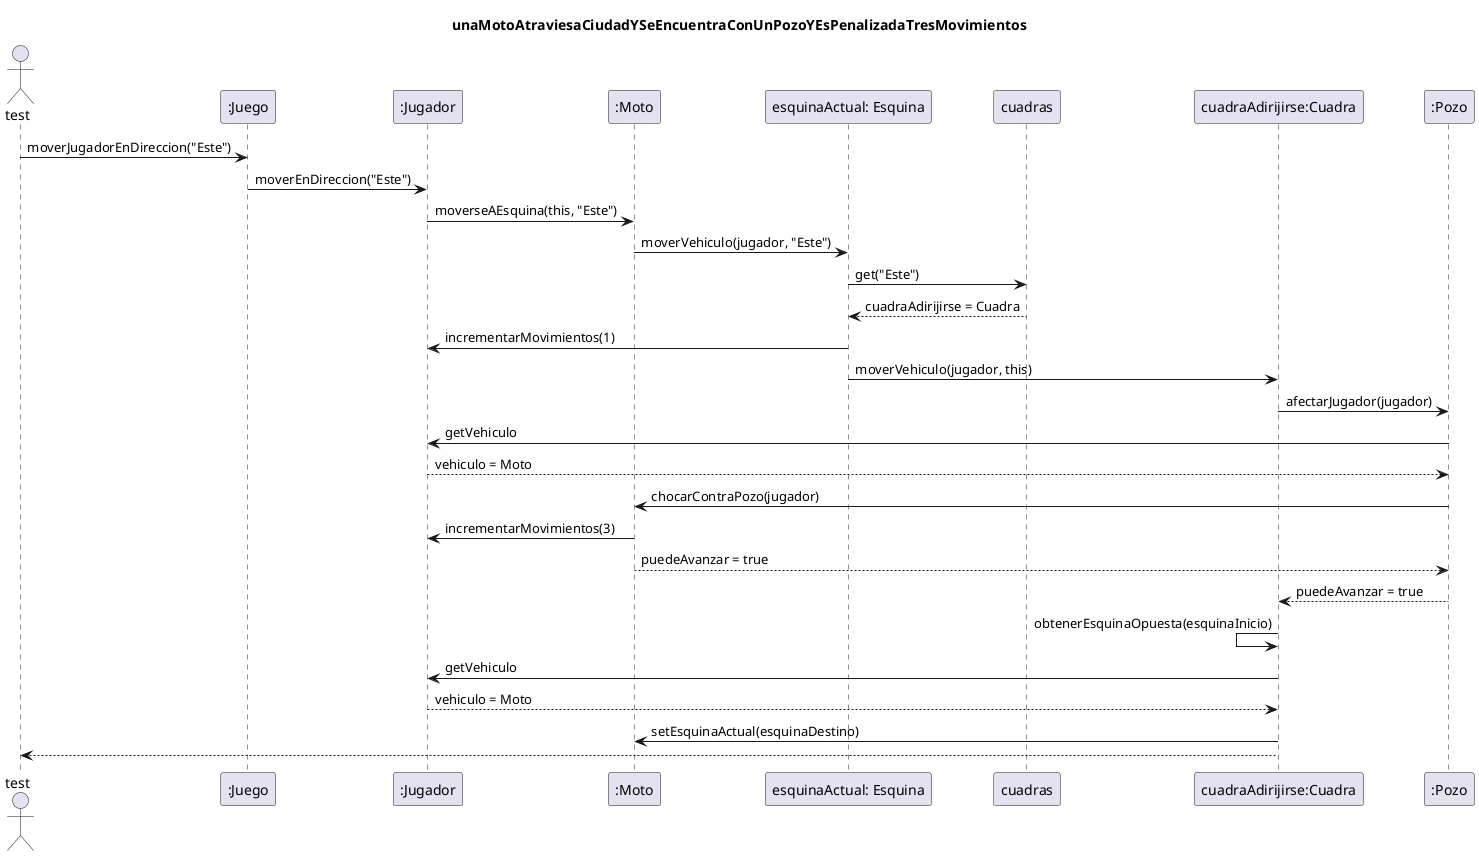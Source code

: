 @startuml

title: unaMotoAtraviesaCiudadYSeEncuentraConUnPozoYEsPenalizadaTresMovimientos


Actor test
test -> ":Juego" : moverJugadorEnDireccion("Este")
":Juego" -> ":Jugador"  : moverEnDireccion("Este")
":Jugador"  -> ":Moto" : moverseAEsquina(this, "Este")
":Moto"  -> "esquinaActual: Esquina" : moverVehiculo(jugador, "Este")
"esquinaActual: Esquina" -> cuadras : get("Este")
"esquinaActual: Esquina" <-- cuadras : cuadraAdirijirse = Cuadra
"esquinaActual: Esquina" -> ":Jugador"  : incrementarMovimientos(1)
"esquinaActual: Esquina" -> "cuadraAdirijirse:Cuadra" : moverVehiculo(jugador, this)
"cuadraAdirijirse:Cuadra" -> ":Pozo" : afectarJugador(jugador)
":Pozo" -> ":Jugador"  : getVehiculo
":Pozo" <-- ":Jugador"  : vehiculo = Moto
":Pozo" -> ":Moto"  : chocarContraPozo(jugador)
":Moto"  -> ":Jugador"  : incrementarMovimientos(3)
":Pozo" <-- ":Moto"  : puedeAvanzar = true
"cuadraAdirijirse:Cuadra" <-- ":Pozo" : puedeAvanzar = true
"cuadraAdirijirse:Cuadra" <- "cuadraAdirijirse:Cuadra" : obtenerEsquinaOpuesta(esquinaInicio)
"cuadraAdirijirse:Cuadra" -> ":Jugador"  : getVehiculo
"cuadraAdirijirse:Cuadra" <-- ":Jugador"  : vehiculo = Moto
"cuadraAdirijirse:Cuadra" -> ":Moto"  : setEsquinaActual(esquinaDestino)
test <-- "cuadraAdirijirse:Cuadra"

@enduml